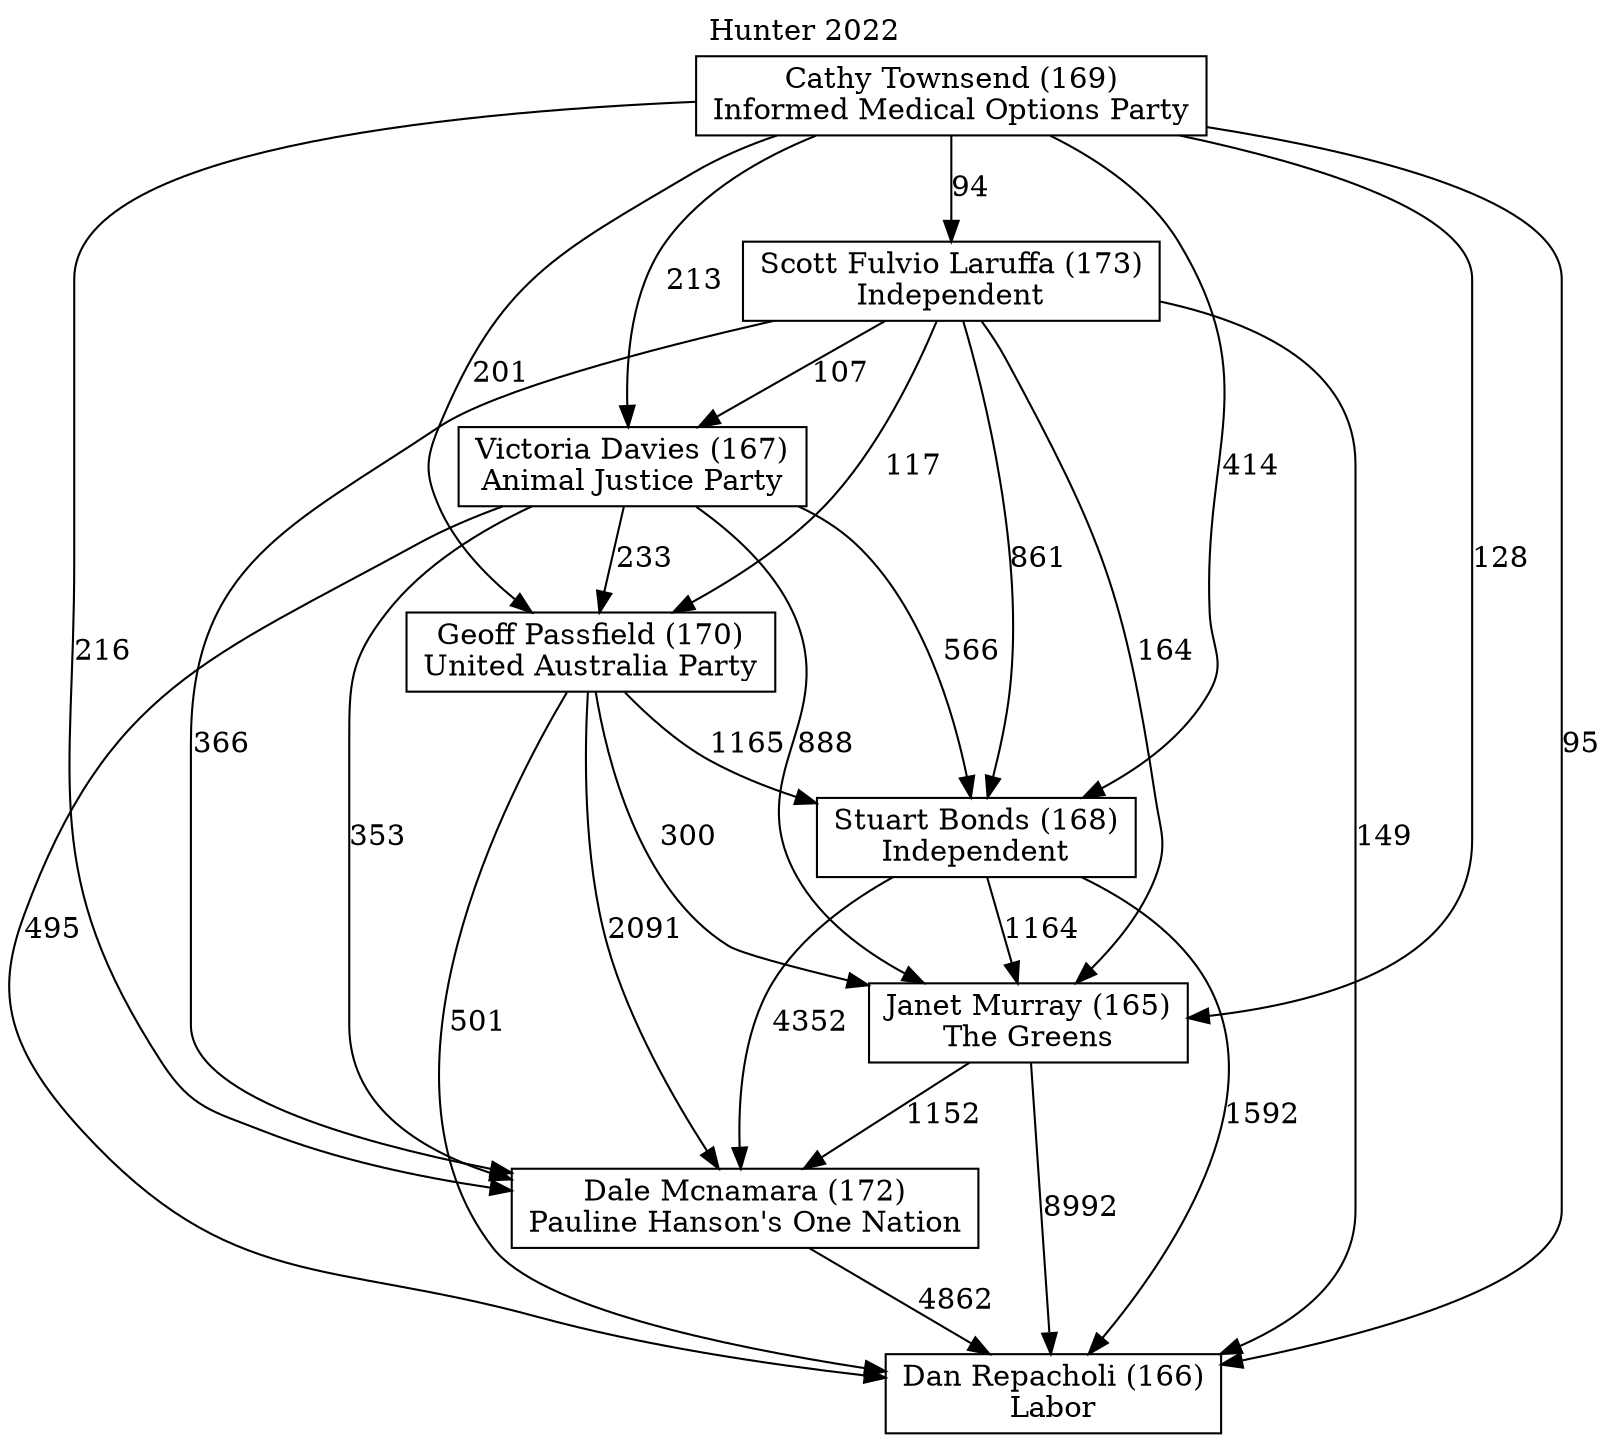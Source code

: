 // House preference flow
digraph "Dan Repacholi (166)_Hunter_2022" {
	graph [label="Hunter 2022" labelloc=t mclimit=10]
	node [shape=box]
	"Dale Mcnamara (172)" [label="Dale Mcnamara (172)
Pauline Hanson's One Nation"]
	"Victoria Davies (167)" [label="Victoria Davies (167)
Animal Justice Party"]
	"Dan Repacholi (166)" [label="Dan Repacholi (166)
Labor"]
	"Geoff Passfield (170)" [label="Geoff Passfield (170)
United Australia Party"]
	"Janet Murray (165)" [label="Janet Murray (165)
The Greens"]
	"Stuart Bonds (168)" [label="Stuart Bonds (168)
Independent"]
	"Scott Fulvio Laruffa (173)" [label="Scott Fulvio Laruffa (173)
Independent"]
	"Cathy Townsend (169)" [label="Cathy Townsend (169)
Informed Medical Options Party"]
	"Scott Fulvio Laruffa (173)" -> "Dan Repacholi (166)" [label=149]
	"Victoria Davies (167)" -> "Dan Repacholi (166)" [label=495]
	"Stuart Bonds (168)" -> "Dale Mcnamara (172)" [label=4352]
	"Stuart Bonds (168)" -> "Dan Repacholi (166)" [label=1592]
	"Cathy Townsend (169)" -> "Stuart Bonds (168)" [label=414]
	"Victoria Davies (167)" -> "Stuart Bonds (168)" [label=566]
	"Scott Fulvio Laruffa (173)" -> "Dale Mcnamara (172)" [label=366]
	"Scott Fulvio Laruffa (173)" -> "Stuart Bonds (168)" [label=861]
	"Geoff Passfield (170)" -> "Stuart Bonds (168)" [label=1165]
	"Scott Fulvio Laruffa (173)" -> "Geoff Passfield (170)" [label=117]
	"Scott Fulvio Laruffa (173)" -> "Janet Murray (165)" [label=164]
	"Cathy Townsend (169)" -> "Dale Mcnamara (172)" [label=216]
	"Cathy Townsend (169)" -> "Janet Murray (165)" [label=128]
	"Victoria Davies (167)" -> "Geoff Passfield (170)" [label=233]
	"Cathy Townsend (169)" -> "Scott Fulvio Laruffa (173)" [label=94]
	"Geoff Passfield (170)" -> "Janet Murray (165)" [label=300]
	"Cathy Townsend (169)" -> "Victoria Davies (167)" [label=213]
	"Geoff Passfield (170)" -> "Dan Repacholi (166)" [label=501]
	"Janet Murray (165)" -> "Dan Repacholi (166)" [label=8992]
	"Cathy Townsend (169)" -> "Dan Repacholi (166)" [label=95]
	"Victoria Davies (167)" -> "Janet Murray (165)" [label=888]
	"Scott Fulvio Laruffa (173)" -> "Victoria Davies (167)" [label=107]
	"Victoria Davies (167)" -> "Dale Mcnamara (172)" [label=353]
	"Dale Mcnamara (172)" -> "Dan Repacholi (166)" [label=4862]
	"Geoff Passfield (170)" -> "Dale Mcnamara (172)" [label=2091]
	"Stuart Bonds (168)" -> "Janet Murray (165)" [label=1164]
	"Janet Murray (165)" -> "Dale Mcnamara (172)" [label=1152]
	"Cathy Townsend (169)" -> "Geoff Passfield (170)" [label=201]
}

